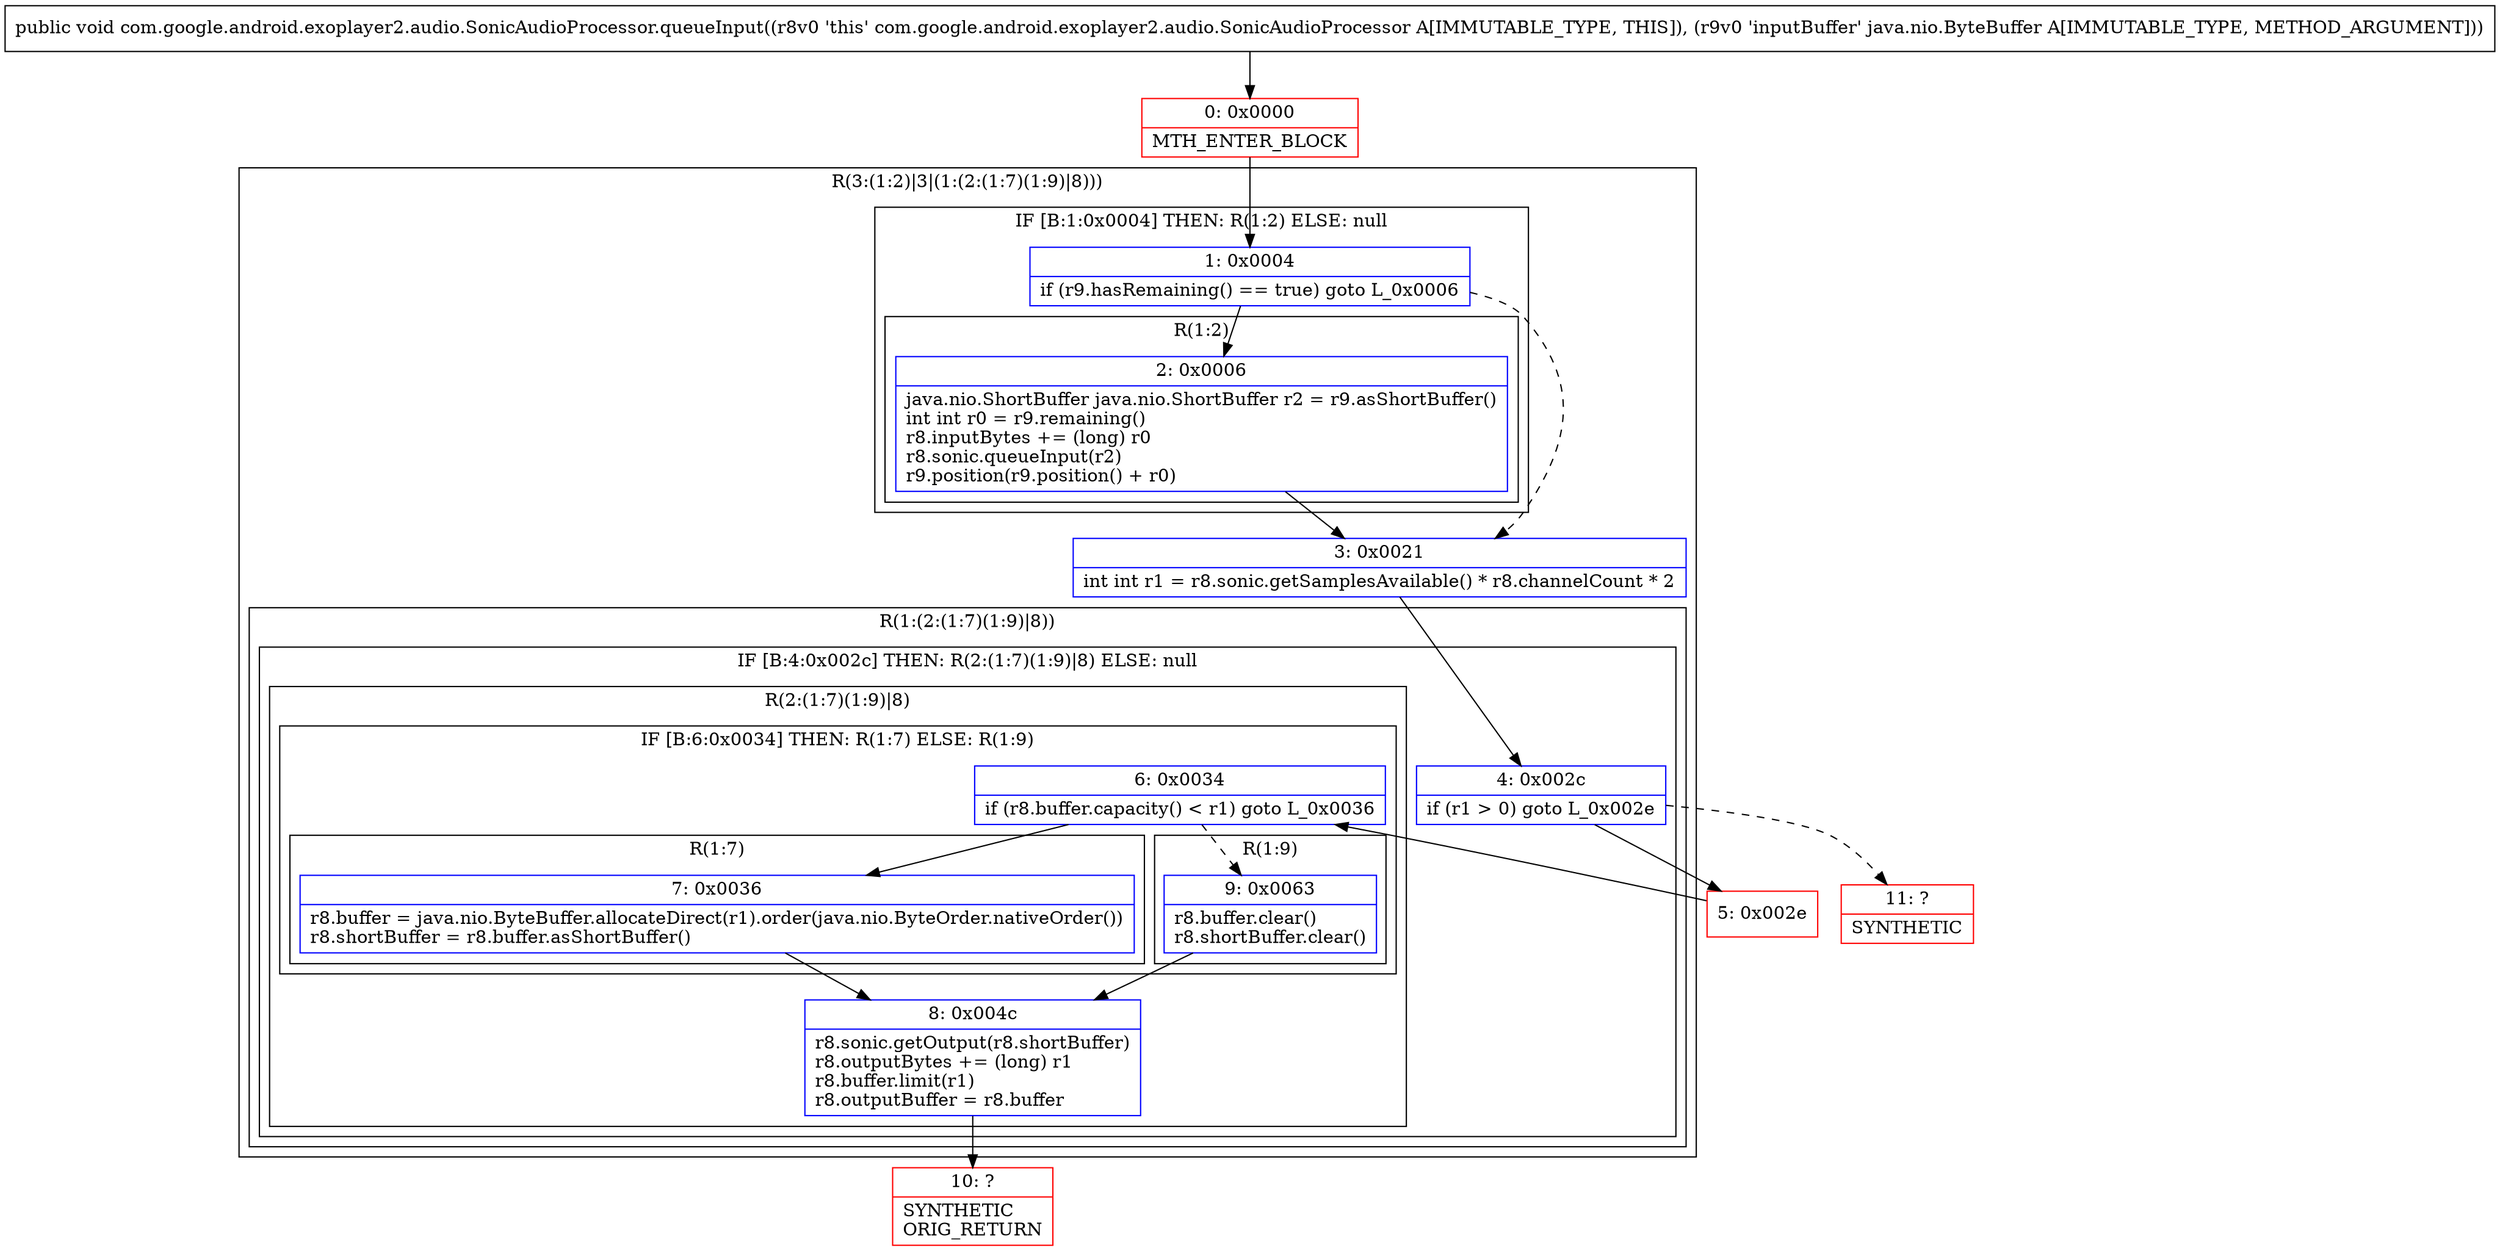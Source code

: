 digraph "CFG forcom.google.android.exoplayer2.audio.SonicAudioProcessor.queueInput(Ljava\/nio\/ByteBuffer;)V" {
subgraph cluster_Region_690911919 {
label = "R(3:(1:2)|3|(1:(2:(1:7)(1:9)|8)))";
node [shape=record,color=blue];
subgraph cluster_IfRegion_1761376501 {
label = "IF [B:1:0x0004] THEN: R(1:2) ELSE: null";
node [shape=record,color=blue];
Node_1 [shape=record,label="{1\:\ 0x0004|if (r9.hasRemaining() == true) goto L_0x0006\l}"];
subgraph cluster_Region_79115388 {
label = "R(1:2)";
node [shape=record,color=blue];
Node_2 [shape=record,label="{2\:\ 0x0006|java.nio.ShortBuffer java.nio.ShortBuffer r2 = r9.asShortBuffer()\lint int r0 = r9.remaining()\lr8.inputBytes += (long) r0\lr8.sonic.queueInput(r2)\lr9.position(r9.position() + r0)\l}"];
}
}
Node_3 [shape=record,label="{3\:\ 0x0021|int int r1 = r8.sonic.getSamplesAvailable() * r8.channelCount * 2\l}"];
subgraph cluster_Region_1294472030 {
label = "R(1:(2:(1:7)(1:9)|8))";
node [shape=record,color=blue];
subgraph cluster_IfRegion_710041691 {
label = "IF [B:4:0x002c] THEN: R(2:(1:7)(1:9)|8) ELSE: null";
node [shape=record,color=blue];
Node_4 [shape=record,label="{4\:\ 0x002c|if (r1 \> 0) goto L_0x002e\l}"];
subgraph cluster_Region_1029626676 {
label = "R(2:(1:7)(1:9)|8)";
node [shape=record,color=blue];
subgraph cluster_IfRegion_494211241 {
label = "IF [B:6:0x0034] THEN: R(1:7) ELSE: R(1:9)";
node [shape=record,color=blue];
Node_6 [shape=record,label="{6\:\ 0x0034|if (r8.buffer.capacity() \< r1) goto L_0x0036\l}"];
subgraph cluster_Region_1744776806 {
label = "R(1:7)";
node [shape=record,color=blue];
Node_7 [shape=record,label="{7\:\ 0x0036|r8.buffer = java.nio.ByteBuffer.allocateDirect(r1).order(java.nio.ByteOrder.nativeOrder())\lr8.shortBuffer = r8.buffer.asShortBuffer()\l}"];
}
subgraph cluster_Region_1005413410 {
label = "R(1:9)";
node [shape=record,color=blue];
Node_9 [shape=record,label="{9\:\ 0x0063|r8.buffer.clear()\lr8.shortBuffer.clear()\l}"];
}
}
Node_8 [shape=record,label="{8\:\ 0x004c|r8.sonic.getOutput(r8.shortBuffer)\lr8.outputBytes += (long) r1\lr8.buffer.limit(r1)\lr8.outputBuffer = r8.buffer\l}"];
}
}
}
}
Node_0 [shape=record,color=red,label="{0\:\ 0x0000|MTH_ENTER_BLOCK\l}"];
Node_5 [shape=record,color=red,label="{5\:\ 0x002e}"];
Node_10 [shape=record,color=red,label="{10\:\ ?|SYNTHETIC\lORIG_RETURN\l}"];
Node_11 [shape=record,color=red,label="{11\:\ ?|SYNTHETIC\l}"];
MethodNode[shape=record,label="{public void com.google.android.exoplayer2.audio.SonicAudioProcessor.queueInput((r8v0 'this' com.google.android.exoplayer2.audio.SonicAudioProcessor A[IMMUTABLE_TYPE, THIS]), (r9v0 'inputBuffer' java.nio.ByteBuffer A[IMMUTABLE_TYPE, METHOD_ARGUMENT])) }"];
MethodNode -> Node_0;
Node_1 -> Node_2;
Node_1 -> Node_3[style=dashed];
Node_2 -> Node_3;
Node_3 -> Node_4;
Node_4 -> Node_5;
Node_4 -> Node_11[style=dashed];
Node_6 -> Node_7;
Node_6 -> Node_9[style=dashed];
Node_7 -> Node_8;
Node_9 -> Node_8;
Node_8 -> Node_10;
Node_0 -> Node_1;
Node_5 -> Node_6;
}

